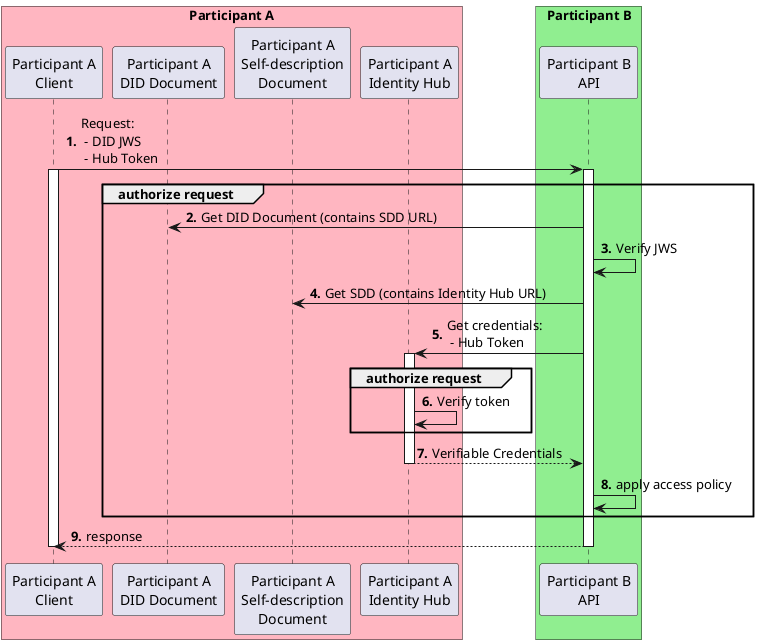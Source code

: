 @startuml
autonumber "<b>0'.'"
box "Participant A" #LightPink
Participant "Participant A\nClient" as ParticipantA
Participant "Participant A\nDID Document" as DID
Participant "Participant A\nSelf-description\nDocument" as SDD
Participant "Participant A\nIdentity Hub" as IDHUB
end box
box "Participant B" #LightGreen
Participant "Participant B\nAPI" as B
end box

ParticipantA -> B ++: Request:\n - DID JWS\n - Hub Token
activate ParticipantA
group authorize request
  B -> DID: Get DID Document (contains SDD URL)
  B -> B: Verify JWS
  B -> SDD: Get SDD (contains Identity Hub URL)
  B -> IDHUB ++: Get credentials:\n - Hub Token
  group authorize request
    IDHUB -> IDHUB: Verify token
  end
  return Verifiable Credentials
  B -> B: apply access policy
end
return response
deactivate ParticipantA

@enduml